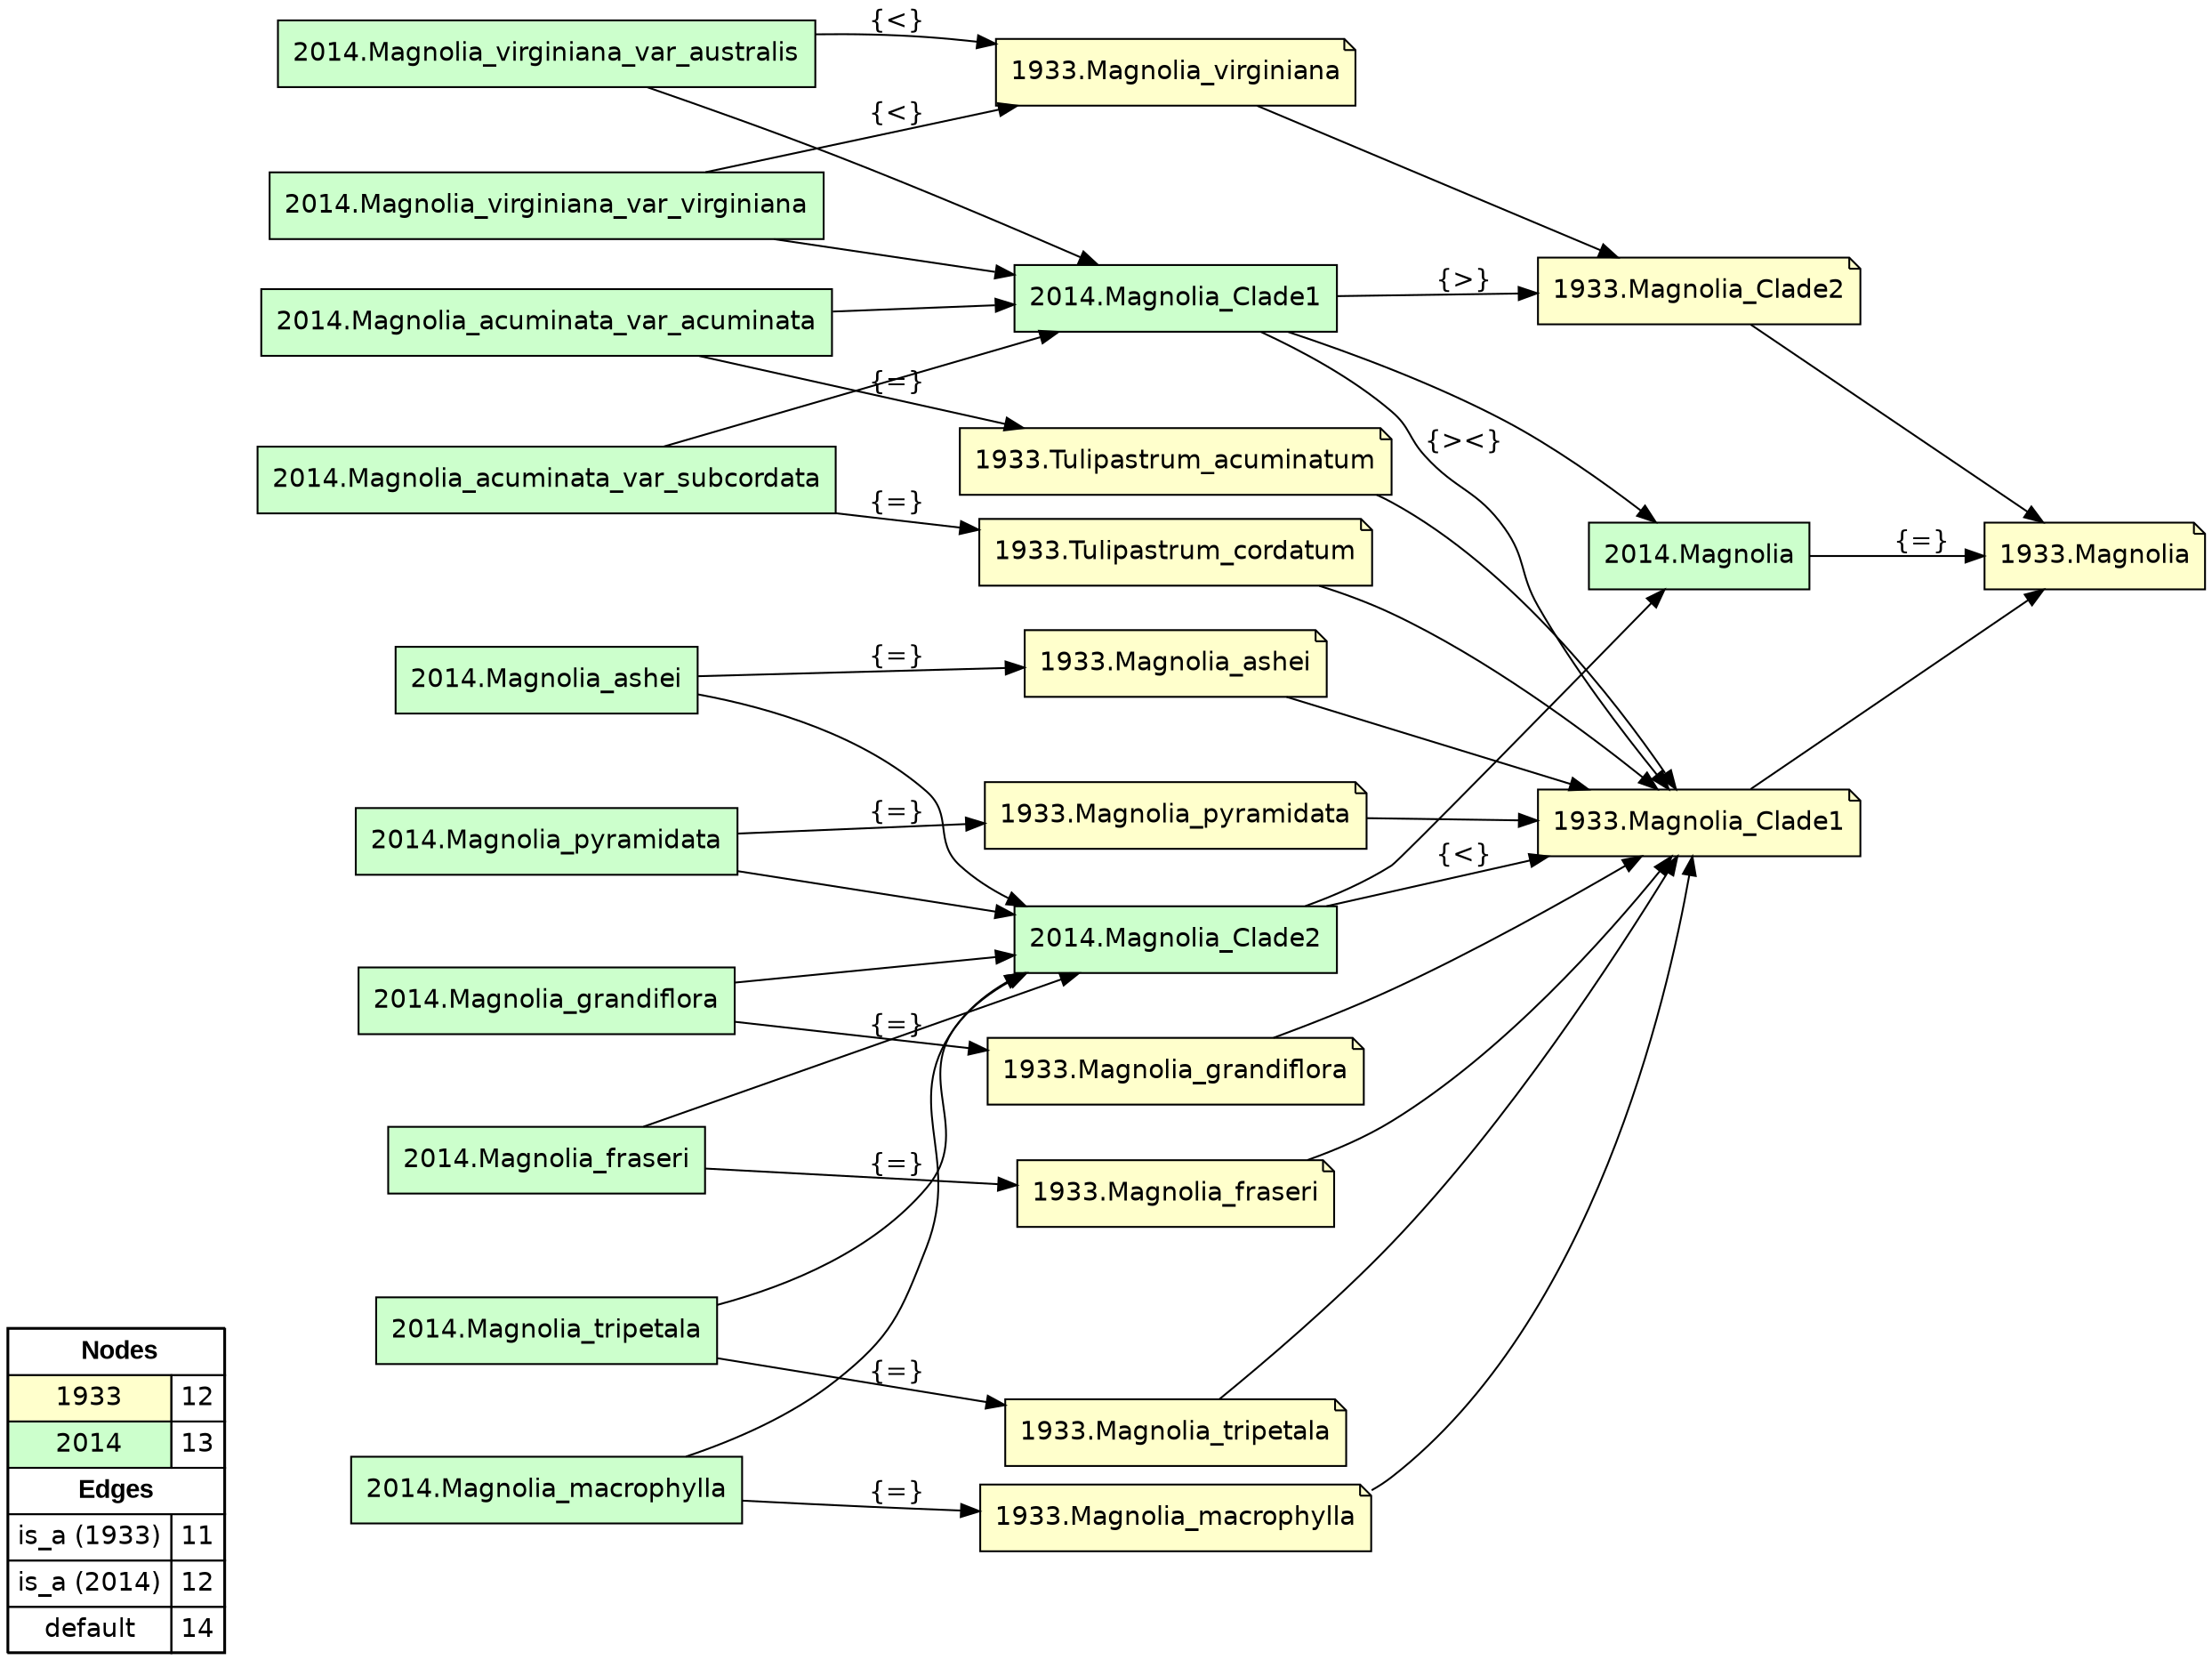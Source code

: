 digraph{
rankdir=LR
node[shape=circle style=filled fillcolor="#FFFFFF"] 
node[shape=note style=filled fillcolor="#FFFFCC" fontname="helvetica"] 
"1933.Tulipastrum_cordatum"
"1933.Magnolia_tripetala"
"1933.Magnolia_fraseri"
"1933.Magnolia_ashei"
"1933.Magnolia"
"1933.Magnolia_pyramidata"
"1933.Tulipastrum_acuminatum"
"1933.Magnolia_macrophylla"
"1933.Magnolia_grandiflora"
"1933.Magnolia_virginiana"
"1933.Magnolia_Clade2"
"1933.Magnolia_Clade1"
node[shape=circle style=filled fillcolor="#FFFFFF"] 
node[shape=box style=filled fillcolor="#CCFFCC" fontname="helvetica"] 
"2014.Magnolia_tripetala"
"2014.Magnolia_Clade2"
"2014.Magnolia_Clade1"
"2014.Magnolia_fraseri"
"2014.Magnolia"
"2014.Magnolia_acuminata_var_subcordata"
"2014.Magnolia_ashei"
"2014.Magnolia_grandiflora"
"2014.Magnolia_acuminata_var_acuminata"
"2014.Magnolia_virginiana_var_virginiana"
"2014.Magnolia_macrophylla"
"2014.Magnolia_virginiana_var_australis"
"2014.Magnolia_pyramidata"
edge[style=solid color="#000000" constraint=true penwidth=1 dir=forward]
edge[style=solid color="#000000" constraint=true penwidth=1 dir=forward]
"1933.Magnolia_virginiana" -> "1933.Magnolia_Clade2"
"1933.Magnolia_Clade1" -> "1933.Magnolia"
"1933.Magnolia_Clade2" -> "1933.Magnolia"
"1933.Magnolia_pyramidata" -> "1933.Magnolia_Clade1"
"1933.Magnolia_ashei" -> "1933.Magnolia_Clade1"
"1933.Magnolia_fraseri" -> "1933.Magnolia_Clade1"
"1933.Tulipastrum_cordatum" -> "1933.Magnolia_Clade1"
"1933.Magnolia_macrophylla" -> "1933.Magnolia_Clade1"
"1933.Magnolia_tripetala" -> "1933.Magnolia_Clade1"
"1933.Magnolia_grandiflora" -> "1933.Magnolia_Clade1"
"1933.Tulipastrum_acuminatum" -> "1933.Magnolia_Clade1"
edge[style=solid color="#000000" constraint=true penwidth=1 dir=forward]
edge[style=solid color="#000000" constraint=true penwidth=1 dir=forward]
"2014.Magnolia_acuminata_var_acuminata" -> "2014.Magnolia_Clade1"
"2014.Magnolia_fraseri" -> "2014.Magnolia_Clade2"
"2014.Magnolia_Clade2" -> "2014.Magnolia"
"2014.Magnolia_tripetala" -> "2014.Magnolia_Clade2"
"2014.Magnolia_macrophylla" -> "2014.Magnolia_Clade2"
"2014.Magnolia_virginiana_var_virginiana" -> "2014.Magnolia_Clade1"
"2014.Magnolia_grandiflora" -> "2014.Magnolia_Clade2"
"2014.Magnolia_ashei" -> "2014.Magnolia_Clade2"
"2014.Magnolia_acuminata_var_subcordata" -> "2014.Magnolia_Clade1"
"2014.Magnolia_pyramidata" -> "2014.Magnolia_Clade2"
"2014.Magnolia_virginiana_var_australis" -> "2014.Magnolia_Clade1"
"2014.Magnolia_Clade1" -> "2014.Magnolia"
edge[style=solid color="#000000" constraint=true penwidth=1 dir=forward]
edge[style=solid color="#000000" constraint=true penwidth=1 dir=forward]
"2014.Magnolia_pyramidata" -> "1933.Magnolia_pyramidata" [label="{=}"]
"2014.Magnolia_virginiana_var_australis" -> "1933.Magnolia_virginiana" [label="{<}"]
"2014.Magnolia_acuminata_var_subcordata" -> "1933.Tulipastrum_cordatum" [label="{=}"]
"2014.Magnolia_Clade1" -> "1933.Magnolia_Clade2" [label="{>}"]
"2014.Magnolia_Clade1" -> "1933.Magnolia_Clade1" [label="{><}"]
"2014.Magnolia_grandiflora" -> "1933.Magnolia_grandiflora" [label="{=}"]
"2014.Magnolia_tripetala" -> "1933.Magnolia_tripetala" [label="{=}"]
"2014.Magnolia" -> "1933.Magnolia" [label="{=}"]
"2014.Magnolia_fraseri" -> "1933.Magnolia_fraseri" [label="{=}"]
"2014.Magnolia_acuminata_var_acuminata" -> "1933.Tulipastrum_acuminatum" [label="{=}"]
"2014.Magnolia_ashei" -> "1933.Magnolia_ashei" [label="{=}"]
"2014.Magnolia_Clade2" -> "1933.Magnolia_Clade1" [label="{<}"]
"2014.Magnolia_macrophylla" -> "1933.Magnolia_macrophylla" [label="{=}"]
"2014.Magnolia_virginiana_var_virginiana" -> "1933.Magnolia_virginiana" [label="{<}"]
edge[style=solid color="#000000" constraint=true penwidth=1 dir=forward]
edge[style=dashed color="#AA00FF" constraint=true penwidth=2 dir=both]
node[shape=box] 
{rank=source Legend [fillcolor= white margin=0 label=< 
 <TABLE BORDER="0" CELLBORDER="1" CELLSPACING="0" CELLPADDING="4"> 
<TR> <TD COLSPAN="2"><font face="Arial Black"> Nodes</font></TD> </TR> 
<TR> 
 <TD bgcolor="#FFFFCC" fontname="helvetica">1933</TD> 
 <TD>12</TD> 
 </TR> 
<TR> 
 <TD bgcolor="#CCFFCC" fontname="helvetica">2014</TD> 
 <TD>13</TD> 
 </TR> 
<TR> <TD COLSPAN="2"><font face = "Arial Black"> Edges </font></TD> </TR> 
<TR> 
 <TD><font color ="#000000">is_a (1933)</font></TD><TD>11</TD>
</TR>
<TR> 
 <TD><font color ="#000000">is_a (2014)</font></TD><TD>12</TD>
</TR>
<TR> 
 <TD><font color ="#000000">default</font></TD><TD>14</TD>
</TR>
</TABLE> 
 >] } 
}